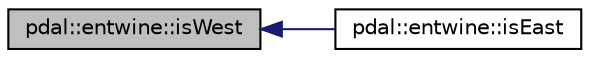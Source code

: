 digraph "pdal::entwine::isWest"
{
  edge [fontname="Helvetica",fontsize="10",labelfontname="Helvetica",labelfontsize="10"];
  node [fontname="Helvetica",fontsize="10",shape=record];
  rankdir="LR";
  Node1 [label="pdal::entwine::isWest",height=0.2,width=0.4,color="black", fillcolor="grey75", style="filled", fontcolor="black"];
  Node1 -> Node2 [dir="back",color="midnightblue",fontsize="10",style="solid",fontname="Helvetica"];
  Node2 [label="pdal::entwine::isEast",height=0.2,width=0.4,color="black", fillcolor="white", style="filled",URL="$namespacepdal_1_1entwine.html#a4d8969184748f3a8190d7503721dbf86"];
}
